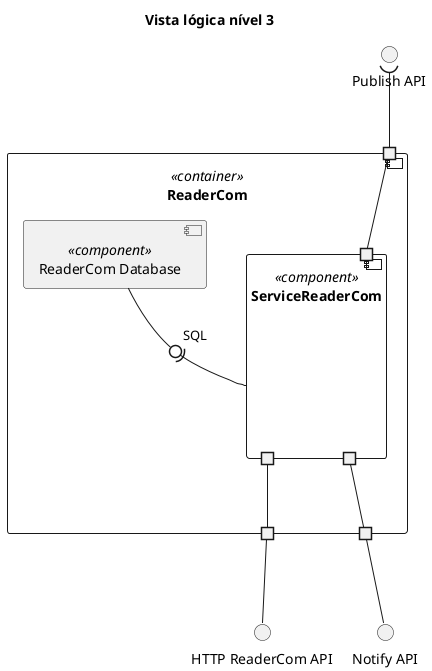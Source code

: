 @startuml
 'https://plantuml.com/class-diagram

 hide circle
 skinparam classAttributeIconSize 0

title Vista lógica nível 3

component "ReaderCom" <<container>> as ReaderC{
    portout " " as portoutReaderC1
    portout " " as portoutReaderC2
    portin " " as portinReaderC

    component "ServiceReaderCom" <<component>>{
        portin " " as portinReaderCBE
        portout " " as portoutReaderBE1
        portout " " as portoutReaderBE2
    }

    component "ReaderCom Database" <<component>>

    portoutReaderBE1 -- portoutReaderC1
    portoutReaderBE2 -- portoutReaderC2
    portinReaderC - portinReaderCBE

}

"ReaderCom Database" -0)- ServiceReaderCom : "SQL"
"Publish API" )-- portinReaderC
portoutReaderC1 -- "HTTP ReaderCom API"
portoutReaderC2 -- "Notify API"


@enduml